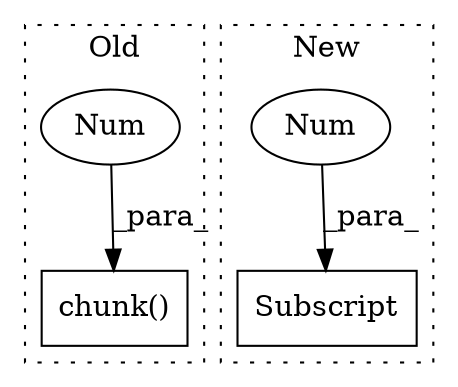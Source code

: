 digraph G {
subgraph cluster0 {
1 [label="chunk()" a="75" s="10360,10369" l="8,8" shape="box"];
4 [label="Num" a="76" s="10368" l="1" shape="ellipse"];
label = "Old";
style="dotted";
}
subgraph cluster1 {
2 [label="Subscript" a="63" s="10359,0" l="10,0" shape="box"];
3 [label="Num" a="76" s="10367" l="1" shape="ellipse"];
label = "New";
style="dotted";
}
3 -> 2 [label="_para_"];
4 -> 1 [label="_para_"];
}